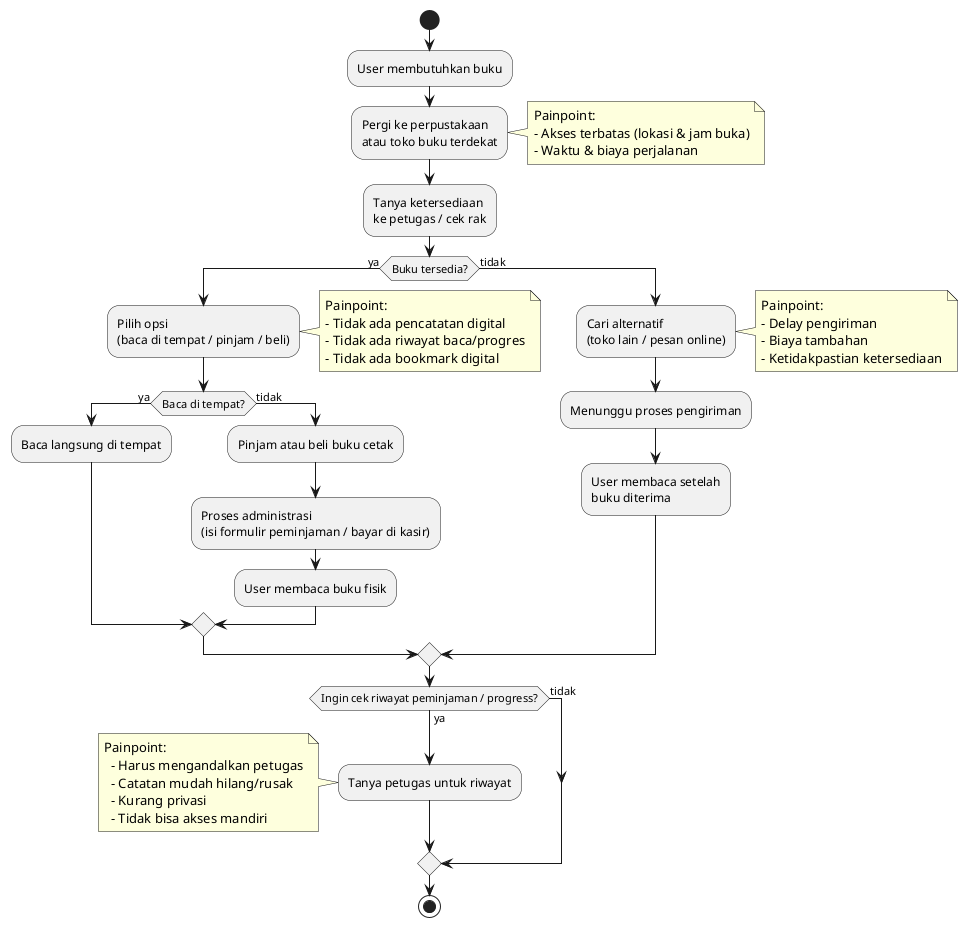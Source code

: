 ' https://www.plantuml.com/plantuml/uml/
' https://www.planttext.com/

@startuml
start
:User membutuhkan buku;
:Pergi ke perpustakaan\natau toko buku terdekat;
note right
  Painpoint:
  - Akses terbatas (lokasi & jam buka)
  - Waktu & biaya perjalanan
end note

:Tanya ketersediaan\nke petugas / cek rak;
if (Buku tersedia?) then (ya)
  :Pilih opsi\n(baca di tempat / pinjam / beli);
  note right
    Painpoint:
    - Tidak ada pencatatan digital
    - Tidak ada riwayat baca/progres
    - Tidak ada bookmark digital
  end note
  if (Baca di tempat?) then (ya)
    :Baca langsung di tempat;
  else (tidak)
    :Pinjam atau beli buku cetak;
    :Proses administrasi
    (isi formulir peminjaman / bayar di kasir);
    :User membaca buku fisik;
  endif

else (tidak)
  :Cari alternatif\n(toko lain / pesan online);
  note right
    Painpoint:
    - Delay pengiriman
    - Biaya tambahan
    - Ketidakpastian ketersediaan
  end note
  :Menunggu proses pengiriman;
  :User membaca setelah\nbuku diterima;
endif

if (Ingin cek riwayat peminjaman / progress?) then (ya)
  :Tanya petugas untuk riwayat;
  note left
  Painpoint:
    - Harus mengandalkan petugas
    - Catatan mudah hilang/rusak
    - Kurang privasi
    - Tidak bisa akses mandiri
  end note
else (tidak)
endif
stop
@enduml
